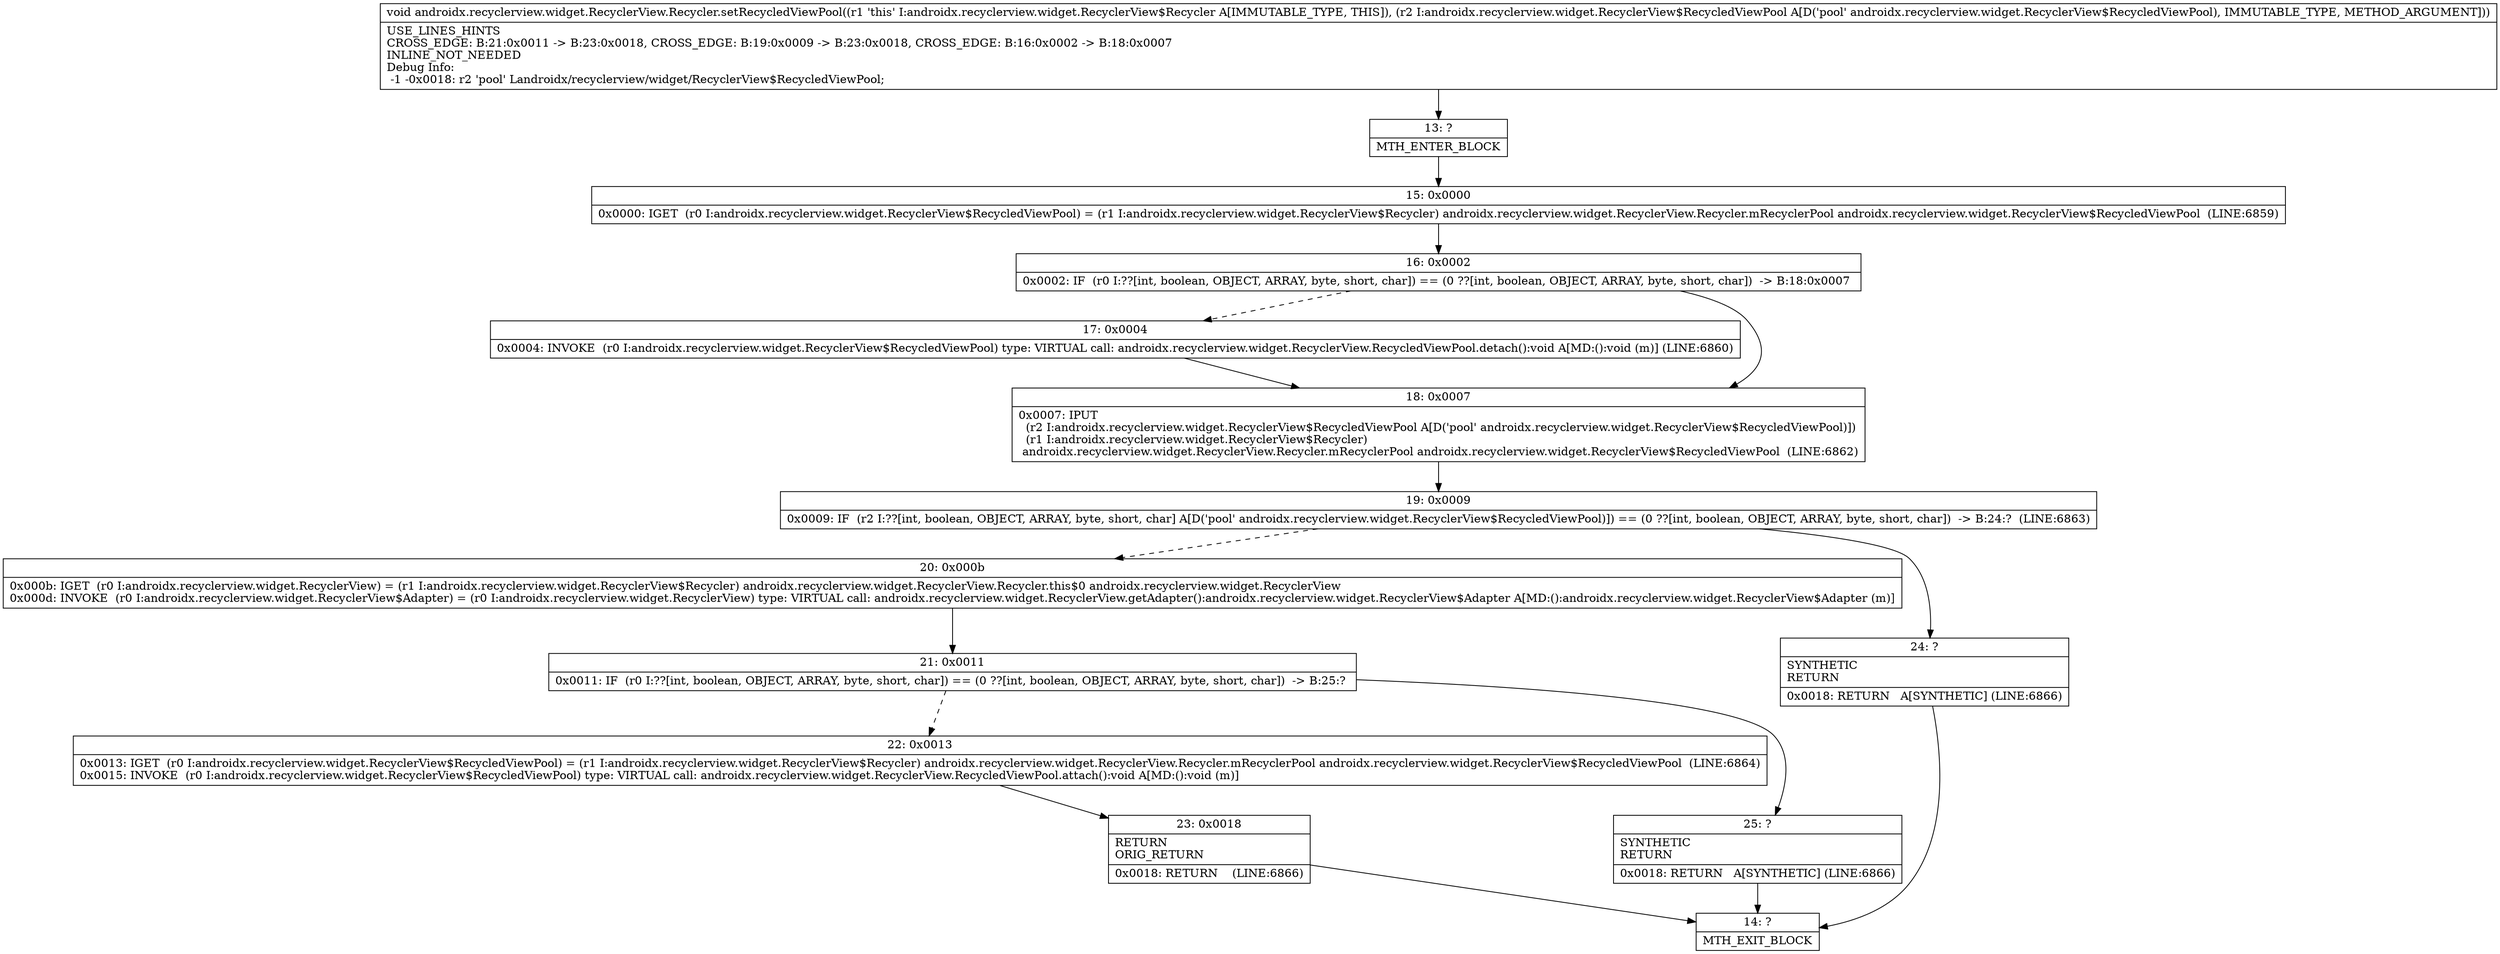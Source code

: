 digraph "CFG forandroidx.recyclerview.widget.RecyclerView.Recycler.setRecycledViewPool(Landroidx\/recyclerview\/widget\/RecyclerView$RecycledViewPool;)V" {
Node_13 [shape=record,label="{13\:\ ?|MTH_ENTER_BLOCK\l}"];
Node_15 [shape=record,label="{15\:\ 0x0000|0x0000: IGET  (r0 I:androidx.recyclerview.widget.RecyclerView$RecycledViewPool) = (r1 I:androidx.recyclerview.widget.RecyclerView$Recycler) androidx.recyclerview.widget.RecyclerView.Recycler.mRecyclerPool androidx.recyclerview.widget.RecyclerView$RecycledViewPool  (LINE:6859)\l}"];
Node_16 [shape=record,label="{16\:\ 0x0002|0x0002: IF  (r0 I:??[int, boolean, OBJECT, ARRAY, byte, short, char]) == (0 ??[int, boolean, OBJECT, ARRAY, byte, short, char])  \-\> B:18:0x0007 \l}"];
Node_17 [shape=record,label="{17\:\ 0x0004|0x0004: INVOKE  (r0 I:androidx.recyclerview.widget.RecyclerView$RecycledViewPool) type: VIRTUAL call: androidx.recyclerview.widget.RecyclerView.RecycledViewPool.detach():void A[MD:():void (m)] (LINE:6860)\l}"];
Node_18 [shape=record,label="{18\:\ 0x0007|0x0007: IPUT  \l  (r2 I:androidx.recyclerview.widget.RecyclerView$RecycledViewPool A[D('pool' androidx.recyclerview.widget.RecyclerView$RecycledViewPool)])\l  (r1 I:androidx.recyclerview.widget.RecyclerView$Recycler)\l androidx.recyclerview.widget.RecyclerView.Recycler.mRecyclerPool androidx.recyclerview.widget.RecyclerView$RecycledViewPool  (LINE:6862)\l}"];
Node_19 [shape=record,label="{19\:\ 0x0009|0x0009: IF  (r2 I:??[int, boolean, OBJECT, ARRAY, byte, short, char] A[D('pool' androidx.recyclerview.widget.RecyclerView$RecycledViewPool)]) == (0 ??[int, boolean, OBJECT, ARRAY, byte, short, char])  \-\> B:24:?  (LINE:6863)\l}"];
Node_20 [shape=record,label="{20\:\ 0x000b|0x000b: IGET  (r0 I:androidx.recyclerview.widget.RecyclerView) = (r1 I:androidx.recyclerview.widget.RecyclerView$Recycler) androidx.recyclerview.widget.RecyclerView.Recycler.this$0 androidx.recyclerview.widget.RecyclerView \l0x000d: INVOKE  (r0 I:androidx.recyclerview.widget.RecyclerView$Adapter) = (r0 I:androidx.recyclerview.widget.RecyclerView) type: VIRTUAL call: androidx.recyclerview.widget.RecyclerView.getAdapter():androidx.recyclerview.widget.RecyclerView$Adapter A[MD:():androidx.recyclerview.widget.RecyclerView$Adapter (m)]\l}"];
Node_21 [shape=record,label="{21\:\ 0x0011|0x0011: IF  (r0 I:??[int, boolean, OBJECT, ARRAY, byte, short, char]) == (0 ??[int, boolean, OBJECT, ARRAY, byte, short, char])  \-\> B:25:? \l}"];
Node_22 [shape=record,label="{22\:\ 0x0013|0x0013: IGET  (r0 I:androidx.recyclerview.widget.RecyclerView$RecycledViewPool) = (r1 I:androidx.recyclerview.widget.RecyclerView$Recycler) androidx.recyclerview.widget.RecyclerView.Recycler.mRecyclerPool androidx.recyclerview.widget.RecyclerView$RecycledViewPool  (LINE:6864)\l0x0015: INVOKE  (r0 I:androidx.recyclerview.widget.RecyclerView$RecycledViewPool) type: VIRTUAL call: androidx.recyclerview.widget.RecyclerView.RecycledViewPool.attach():void A[MD:():void (m)]\l}"];
Node_23 [shape=record,label="{23\:\ 0x0018|RETURN\lORIG_RETURN\l|0x0018: RETURN    (LINE:6866)\l}"];
Node_14 [shape=record,label="{14\:\ ?|MTH_EXIT_BLOCK\l}"];
Node_25 [shape=record,label="{25\:\ ?|SYNTHETIC\lRETURN\l|0x0018: RETURN   A[SYNTHETIC] (LINE:6866)\l}"];
Node_24 [shape=record,label="{24\:\ ?|SYNTHETIC\lRETURN\l|0x0018: RETURN   A[SYNTHETIC] (LINE:6866)\l}"];
MethodNode[shape=record,label="{void androidx.recyclerview.widget.RecyclerView.Recycler.setRecycledViewPool((r1 'this' I:androidx.recyclerview.widget.RecyclerView$Recycler A[IMMUTABLE_TYPE, THIS]), (r2 I:androidx.recyclerview.widget.RecyclerView$RecycledViewPool A[D('pool' androidx.recyclerview.widget.RecyclerView$RecycledViewPool), IMMUTABLE_TYPE, METHOD_ARGUMENT]))  | USE_LINES_HINTS\lCROSS_EDGE: B:21:0x0011 \-\> B:23:0x0018, CROSS_EDGE: B:19:0x0009 \-\> B:23:0x0018, CROSS_EDGE: B:16:0x0002 \-\> B:18:0x0007\lINLINE_NOT_NEEDED\lDebug Info:\l  \-1 \-0x0018: r2 'pool' Landroidx\/recyclerview\/widget\/RecyclerView$RecycledViewPool;\l}"];
MethodNode -> Node_13;Node_13 -> Node_15;
Node_15 -> Node_16;
Node_16 -> Node_17[style=dashed];
Node_16 -> Node_18;
Node_17 -> Node_18;
Node_18 -> Node_19;
Node_19 -> Node_20[style=dashed];
Node_19 -> Node_24;
Node_20 -> Node_21;
Node_21 -> Node_22[style=dashed];
Node_21 -> Node_25;
Node_22 -> Node_23;
Node_23 -> Node_14;
Node_25 -> Node_14;
Node_24 -> Node_14;
}

